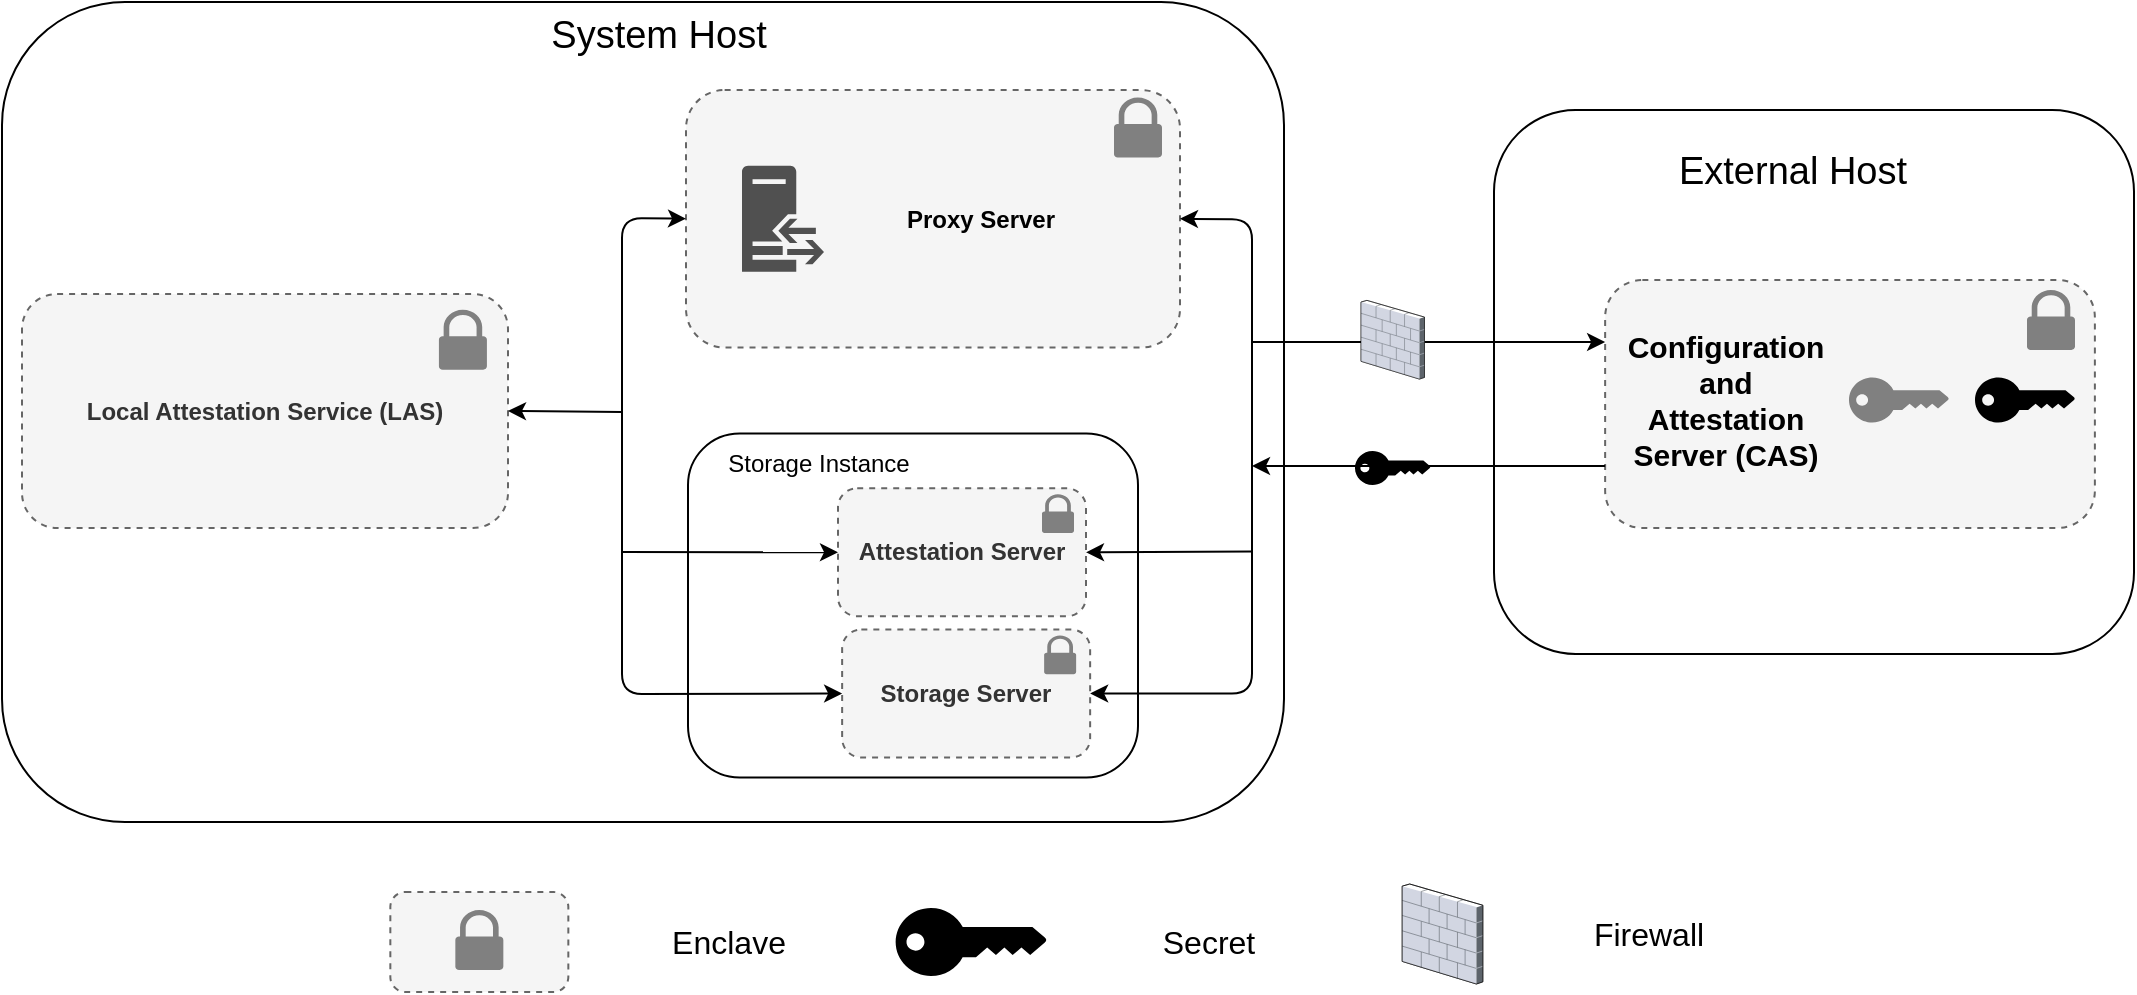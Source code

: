 <mxfile version="13.7.9" type="device"><diagram id="VSLxgK5HSedCojrvWLr9" name="Page-1"><mxGraphModel dx="1577" dy="1208" grid="0" gridSize="10" guides="1" tooltips="1" connect="1" arrows="1" fold="1" page="1" pageScale="1" pageWidth="850" pageHeight="1100" math="0" shadow="0"><root><mxCell id="0"/><mxCell id="1" parent="0"/><mxCell id="R62iYx9FE__yXPrWZz_B-6" value="" style="rounded=1;whiteSpace=wrap;html=1;fillColor=none;" parent="1" vertex="1"><mxGeometry x="838" y="224" width="320" height="272" as="geometry"/></mxCell><mxCell id="oq6hxb-__Ll7rzjwSlUx-10" value="" style="rounded=1;whiteSpace=wrap;html=1;fillColor=none;" parent="1" vertex="1"><mxGeometry x="92" y="170" width="641" height="410" as="geometry"/></mxCell><mxCell id="R62iYx9FE__yXPrWZz_B-1" value="" style="rounded=1;whiteSpace=wrap;html=1;fillColor=none;" parent="1" vertex="1"><mxGeometry x="435" y="385.75" width="225" height="172" as="geometry"/></mxCell><mxCell id="oq6hxb-__Ll7rzjwSlUx-12" value="" style="rounded=1;whiteSpace=wrap;html=1;dashed=1;fillColor=#f5f5f5;strokeColor=#666666;fontColor=#333333;" parent="1" vertex="1"><mxGeometry x="434" y="214" width="247" height="128.75" as="geometry"/></mxCell><mxCell id="wXOEBBxtPL7UYy9tYsie-2" value="" style="rounded=1;whiteSpace=wrap;html=1;dashed=1;fillColor=#f5f5f5;strokeColor=#666666;fontColor=#333333;" parent="1" vertex="1"><mxGeometry x="893.57" y="309" width="244.87" height="124" as="geometry"/></mxCell><mxCell id="FELvSk8f93kevGqooxcT-13" value="&lt;b&gt;Configuration and Attestation Server (CAS)&lt;/b&gt;" style="text;html=1;strokeColor=none;fillColor=none;align=center;verticalAlign=middle;whiteSpace=wrap;rounded=0;fontSize=15;" parent="1" vertex="1"><mxGeometry x="908.5" y="358.55" width="90" height="20.9" as="geometry"/></mxCell><mxCell id="FELvSk8f93kevGqooxcT-42" value="Storage Instance" style="text;html=1;strokeColor=none;fillColor=none;align=center;verticalAlign=middle;whiteSpace=wrap;rounded=0;" parent="1" vertex="1"><mxGeometry x="450.5" y="390.75" width="99" height="20" as="geometry"/></mxCell><mxCell id="oq6hxb-__Ll7rzjwSlUx-11" value="" style="pointerEvents=1;shadow=0;dashed=0;html=1;strokeColor=none;fillColor=#505050;labelPosition=center;verticalLabelPosition=bottom;verticalAlign=top;outlineConnect=0;align=center;shape=mxgraph.office.servers.reverse_proxy;" parent="1" vertex="1"><mxGeometry x="462" y="251.87" width="41" height="53" as="geometry"/></mxCell><mxCell id="oq6hxb-__Ll7rzjwSlUx-13" value="&lt;b&gt;Proxy Server&lt;/b&gt;" style="text;html=1;align=center;verticalAlign=middle;resizable=0;points=[];autosize=1;" parent="1" vertex="1"><mxGeometry x="538.82" y="269.88" width="84" height="18" as="geometry"/></mxCell><mxCell id="R62iYx9FE__yXPrWZz_B-2" value="&lt;b&gt;Local Attestation Service (LAS)&lt;/b&gt;" style="rounded=1;whiteSpace=wrap;html=1;dashed=1;fillColor=#f5f5f5;strokeColor=#666666;fontColor=#333333;" parent="1" vertex="1"><mxGeometry x="102" y="316" width="243" height="117" as="geometry"/></mxCell><mxCell id="R62iYx9FE__yXPrWZz_B-3" value="&lt;b&gt;Storage Server&lt;/b&gt;" style="rounded=1;whiteSpace=wrap;html=1;dashed=1;fillColor=#f5f5f5;strokeColor=#666666;fontColor=#333333;" parent="1" vertex="1"><mxGeometry x="512.07" y="483.75" width="124" height="64" as="geometry"/></mxCell><mxCell id="R62iYx9FE__yXPrWZz_B-5" value="System Host" style="text;html=1;align=center;verticalAlign=middle;resizable=0;points=[];autosize=1;fontSize=19;" parent="1" vertex="1"><mxGeometry x="360.5" y="173" width="118" height="27" as="geometry"/></mxCell><mxCell id="R62iYx9FE__yXPrWZz_B-7" value="External Host" style="text;html=1;align=center;verticalAlign=middle;resizable=0;points=[];autosize=1;fontSize=19;" parent="1" vertex="1"><mxGeometry x="925" y="241" width="124" height="27" as="geometry"/></mxCell><mxCell id="R62iYx9FE__yXPrWZz_B-9" value="&lt;b&gt;Attestation Server&lt;/b&gt;" style="rounded=1;whiteSpace=wrap;html=1;dashed=1;fillColor=#f5f5f5;strokeColor=#666666;fontColor=#333333;" parent="1" vertex="1"><mxGeometry x="510" y="413.14" width="124" height="64" as="geometry"/></mxCell><mxCell id="R62iYx9FE__yXPrWZz_B-12" value="" style="pointerEvents=1;shadow=0;dashed=0;html=1;strokeColor=none;labelPosition=center;verticalLabelPosition=bottom;verticalAlign=top;outlineConnect=0;align=center;shape=mxgraph.office.security.lock_protected;fontSize=19;fillColor=#808080;" parent="1" vertex="1"><mxGeometry x="648" y="217.75" width="24" height="30" as="geometry"/></mxCell><mxCell id="R62iYx9FE__yXPrWZz_B-13" value="" style="pointerEvents=1;shadow=0;dashed=0;html=1;strokeColor=none;labelPosition=center;verticalLabelPosition=bottom;verticalAlign=top;outlineConnect=0;align=center;shape=mxgraph.office.security.lock_protected;fontSize=19;fillColor=#808080;" parent="1" vertex="1"><mxGeometry x="613.07" y="486.75" width="16" height="19.37" as="geometry"/></mxCell><mxCell id="R62iYx9FE__yXPrWZz_B-14" value="" style="pointerEvents=1;shadow=0;dashed=0;html=1;strokeColor=none;labelPosition=center;verticalLabelPosition=bottom;verticalAlign=top;outlineConnect=0;align=center;shape=mxgraph.office.security.lock_protected;fontSize=19;fillColor=#808080;" parent="1" vertex="1"><mxGeometry x="612" y="416.14" width="16" height="19.37" as="geometry"/></mxCell><mxCell id="R62iYx9FE__yXPrWZz_B-15" value="" style="pointerEvents=1;shadow=0;dashed=0;html=1;strokeColor=none;labelPosition=center;verticalLabelPosition=bottom;verticalAlign=top;outlineConnect=0;align=center;shape=mxgraph.office.security.lock_protected;fontSize=19;fillColor=#808080;" parent="1" vertex="1"><mxGeometry x="310.46" y="323.87" width="24" height="30" as="geometry"/></mxCell><mxCell id="R62iYx9FE__yXPrWZz_B-16" value="" style="pointerEvents=1;shadow=0;dashed=0;html=1;strokeColor=none;labelPosition=center;verticalLabelPosition=bottom;verticalAlign=top;outlineConnect=0;align=center;shape=mxgraph.office.security.lock_protected;fontSize=19;fillColor=#808080;" parent="1" vertex="1"><mxGeometry x="1104.5" y="314" width="24" height="30" as="geometry"/></mxCell><mxCell id="R62iYx9FE__yXPrWZz_B-18" value="" style="points=[[0,0.5,0],[0.24,0,0],[0.5,0.28,0],[0.995,0.475,0],[0.5,0.72,0],[0.24,1,0]];verticalLabelPosition=bottom;html=1;verticalAlign=top;aspect=fixed;align=center;pointerEvents=1;shape=mxgraph.cisco19.key;fontSize=19;fillColor=#808080;" parent="1" vertex="1"><mxGeometry x="1015.5" y="357.75" width="50" height="22.5" as="geometry"/></mxCell><mxCell id="R62iYx9FE__yXPrWZz_B-19" value="" style="points=[[0,0.5,0],[0.24,0,0],[0.5,0.28,0],[0.995,0.475,0],[0.5,0.72,0],[0.24,1,0]];verticalLabelPosition=bottom;html=1;verticalAlign=top;aspect=fixed;align=center;pointerEvents=1;shape=mxgraph.cisco19.key;strokeColor=none;fontSize=19;fillColor=#000000;" parent="1" vertex="1"><mxGeometry x="1078.5" y="357.75" width="50" height="22.5" as="geometry"/></mxCell><mxCell id="R62iYx9FE__yXPrWZz_B-43" value="" style="points=[[0,0.5,0],[0.24,0,0],[0.5,0.28,0],[0.995,0.475,0],[0.5,0.72,0],[0.24,1,0]];verticalLabelPosition=bottom;html=1;verticalAlign=top;aspect=fixed;align=center;pointerEvents=1;shape=mxgraph.cisco19.key;strokeColor=none;fontSize=19;fillColor=#000000;" parent="1" vertex="1"><mxGeometry x="538.82" y="623" width="75.56" height="34" as="geometry"/></mxCell><mxCell id="R62iYx9FE__yXPrWZz_B-44" value="" style="verticalLabelPosition=bottom;aspect=fixed;html=1;verticalAlign=top;strokeColor=none;align=center;outlineConnect=0;shape=mxgraph.citrix.firewall;fillColor=#CCCCCC;fontSize=19;" parent="1" vertex="1"><mxGeometry x="792.1" y="611" width="40.32" height="50" as="geometry"/></mxCell><mxCell id="R62iYx9FE__yXPrWZz_B-45" value="" style="rounded=1;whiteSpace=wrap;html=1;dashed=1;fillColor=#f5f5f5;strokeColor=#666666;fontColor=#333333;" parent="1" vertex="1"><mxGeometry x="286.17" y="615" width="89" height="50" as="geometry"/></mxCell><mxCell id="R62iYx9FE__yXPrWZz_B-46" value="" style="pointerEvents=1;shadow=0;dashed=0;html=1;strokeColor=none;labelPosition=center;verticalLabelPosition=bottom;verticalAlign=top;outlineConnect=0;align=center;shape=mxgraph.office.security.lock_protected;fontSize=19;fillColor=#808080;" parent="1" vertex="1"><mxGeometry x="318.67" y="624" width="24" height="30" as="geometry"/></mxCell><mxCell id="R62iYx9FE__yXPrWZz_B-51" value="&lt;font style=&quot;font-size: 16px&quot;&gt;Enclave&lt;/font&gt;" style="text;html=1;align=center;verticalAlign=middle;resizable=0;points=[];autosize=1;fontSize=19;" parent="1" vertex="1"><mxGeometry x="421.17" y="625.5" width="67" height="29" as="geometry"/></mxCell><mxCell id="R62iYx9FE__yXPrWZz_B-52" value="&lt;font style=&quot;font-size: 16px&quot;&gt;Secret&lt;/font&gt;" style="text;html=1;align=center;verticalAlign=middle;resizable=0;points=[];autosize=1;fontSize=19;" parent="1" vertex="1"><mxGeometry x="667.1" y="625.5" width="56" height="29" as="geometry"/></mxCell><mxCell id="R62iYx9FE__yXPrWZz_B-53" value="&lt;font style=&quot;font-size: 16px&quot;&gt;Firewall&lt;/font&gt;" style="text;html=1;align=center;verticalAlign=middle;resizable=0;points=[];autosize=1;fontSize=19;" parent="1" vertex="1"><mxGeometry x="882.1" y="621.5" width="65" height="29" as="geometry"/></mxCell><mxCell id="R62iYx9FE__yXPrWZz_B-57" value="" style="endArrow=classic;startArrow=classic;html=1;fontSize=19;entryX=1;entryY=0.5;entryDx=0;entryDy=0;exitX=1;exitY=0.5;exitDx=0;exitDy=0;" parent="1" source="R62iYx9FE__yXPrWZz_B-3" target="oq6hxb-__Ll7rzjwSlUx-12" edge="1"><mxGeometry width="50" height="50" relative="1" as="geometry"><mxPoint x="691" y="448.75" as="sourcePoint"/><mxPoint x="741" y="398.75" as="targetPoint"/><Array as="points"><mxPoint x="717" y="515.75"/><mxPoint x="717" y="278.75"/></Array></mxGeometry></mxCell><mxCell id="R62iYx9FE__yXPrWZz_B-58" value="" style="endArrow=classic;html=1;fontSize=19;entryX=1;entryY=0.5;entryDx=0;entryDy=0;" parent="1" target="R62iYx9FE__yXPrWZz_B-9" edge="1"><mxGeometry width="50" height="50" relative="1" as="geometry"><mxPoint x="717" y="444.75" as="sourcePoint"/><mxPoint x="712" y="409.75" as="targetPoint"/></mxGeometry></mxCell><mxCell id="sAk2iKlnyC2Gsp54dxUg-6" value="" style="endArrow=classic;startArrow=classic;html=1;entryX=0;entryY=0.5;entryDx=0;entryDy=0;exitX=0;exitY=0.5;exitDx=0;exitDy=0;" edge="1" parent="1" source="R62iYx9FE__yXPrWZz_B-3" target="oq6hxb-__Ll7rzjwSlUx-12"><mxGeometry width="50" height="50" relative="1" as="geometry"><mxPoint x="356" y="411" as="sourcePoint"/><mxPoint x="406" y="361" as="targetPoint"/><Array as="points"><mxPoint x="402" y="516"/><mxPoint x="402" y="278"/></Array></mxGeometry></mxCell><mxCell id="sAk2iKlnyC2Gsp54dxUg-7" value="" style="endArrow=classic;html=1;entryX=1;entryY=0.5;entryDx=0;entryDy=0;" edge="1" parent="1" target="R62iYx9FE__yXPrWZz_B-2"><mxGeometry width="50" height="50" relative="1" as="geometry"><mxPoint x="402" y="375" as="sourcePoint"/><mxPoint x="434" y="346" as="targetPoint"/></mxGeometry></mxCell><mxCell id="sAk2iKlnyC2Gsp54dxUg-8" value="" style="endArrow=classic;html=1;entryX=0;entryY=0.25;entryDx=0;entryDy=0;" edge="1" parent="1" target="wXOEBBxtPL7UYy9tYsie-2"><mxGeometry width="50" height="50" relative="1" as="geometry"><mxPoint x="717" y="340" as="sourcePoint"/><mxPoint x="764" y="320" as="targetPoint"/></mxGeometry></mxCell><mxCell id="sAk2iKlnyC2Gsp54dxUg-10" value="" style="endArrow=classic;html=1;entryX=0;entryY=0.5;entryDx=0;entryDy=0;" edge="1" parent="1" target="R62iYx9FE__yXPrWZz_B-9"><mxGeometry width="50" height="50" relative="1" as="geometry"><mxPoint x="402" y="445" as="sourcePoint"/><mxPoint x="763" y="351" as="targetPoint"/></mxGeometry></mxCell><mxCell id="R62iYx9FE__yXPrWZz_B-41" value="" style="verticalLabelPosition=bottom;aspect=fixed;html=1;verticalAlign=top;strokeColor=none;align=center;outlineConnect=0;shape=mxgraph.citrix.firewall;fillColor=#CCCCCC;fontSize=19;" parent="1" vertex="1"><mxGeometry x="771.5" y="319.18" width="31.75" height="39.37" as="geometry"/></mxCell><mxCell id="sAk2iKlnyC2Gsp54dxUg-9" value="" style="endArrow=classic;html=1;exitX=0;exitY=0.75;exitDx=0;exitDy=0;" edge="1" parent="1" source="wXOEBBxtPL7UYy9tYsie-2"><mxGeometry width="50" height="50" relative="1" as="geometry"><mxPoint x="714" y="370" as="sourcePoint"/><mxPoint x="717" y="402" as="targetPoint"/></mxGeometry></mxCell><mxCell id="R62iYx9FE__yXPrWZz_B-35" value="" style="points=[[0,0.5,0],[0.24,0,0],[0.5,0.28,0],[0.995,0.475,0],[0.5,0.72,0],[0.24,1,0]];verticalLabelPosition=bottom;html=1;verticalAlign=top;aspect=fixed;align=center;pointerEvents=1;shape=mxgraph.cisco19.key;strokeColor=none;fontSize=19;fillColor=#000000;rotation=0;" parent="1" vertex="1"><mxGeometry x="768.49" y="394.5" width="37.78" height="17" as="geometry"/></mxCell></root></mxGraphModel></diagram></mxfile>